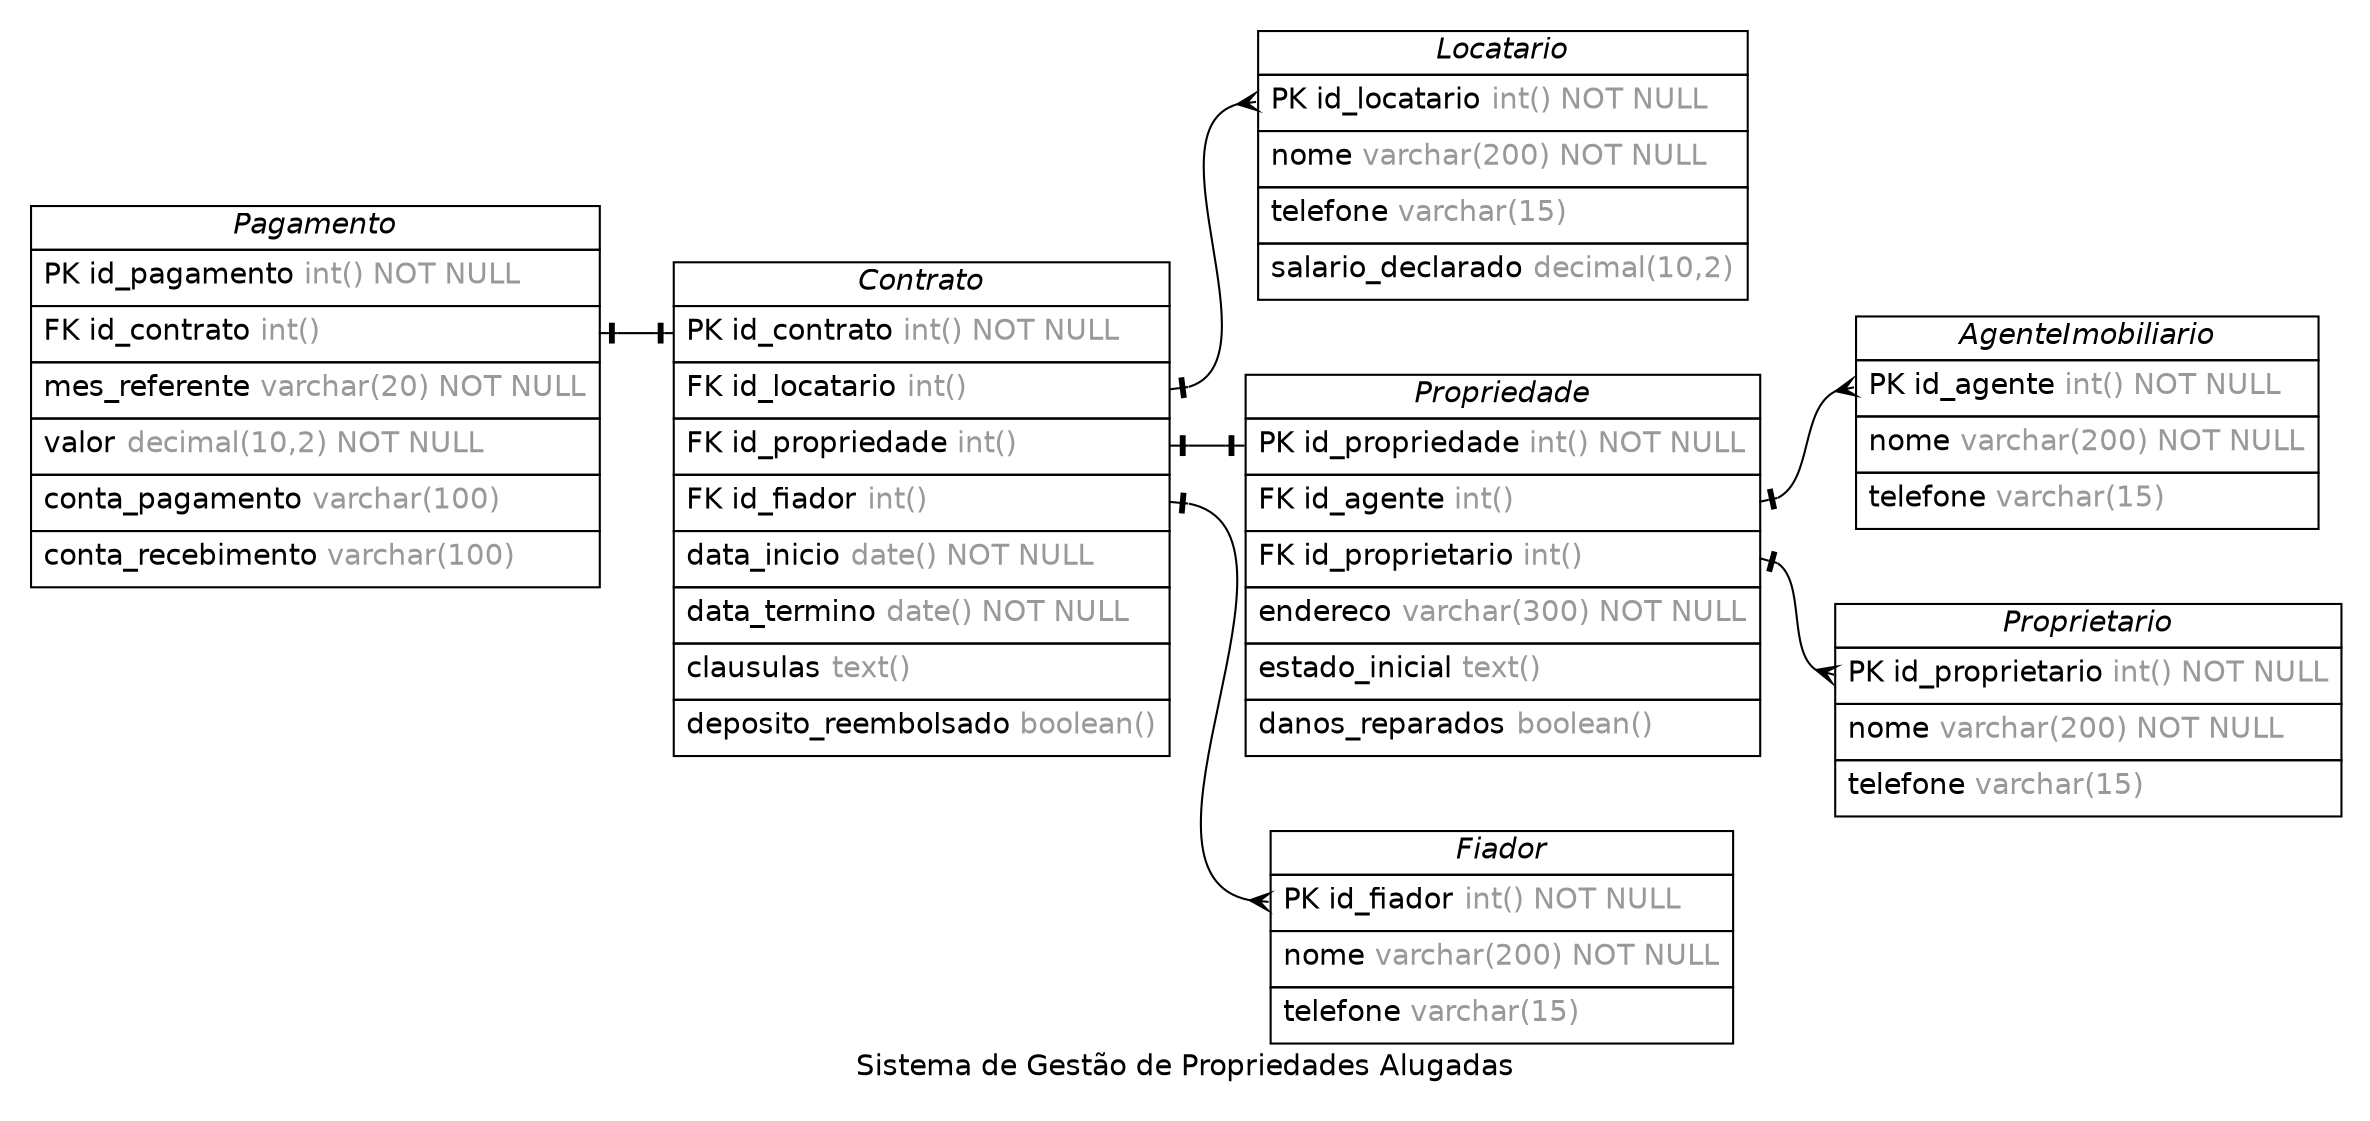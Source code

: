 /* created with ERDot < https://github.com/ehne/ERDot > */
digraph G {
    graph [
        nodesep=0.5;
        rankdir="LR";
        concentrate=true;
        splines="spline";
        fontname="Helvetica";
        pad="0.2,0.2",
        label="Sistema de Gestão de Propriedades Alugadas",
        
    ];
    
    node [shape=plain, fontname="Helvetica"];
    edge [
        dir=both,
        fontsize=12,
        arrowsize=0.9,
        penwidth=1.0,
        labelangle=32,
        labeldistance=1.8,
        fontname="Helvetica"
    ];
    
    "AgenteImobiliario" [ label=<
        <table border="0" cellborder="1" cellspacing="0" >
        <tr><td><i>AgenteImobiliario</i></td></tr>
        <tr><td port="id_agente" align="left" cellpadding="5">PK id_agente <font color="grey60">int() NOT NULL</font></td></tr>
        <tr><td port="nome" align="left" cellpadding="5">nome <font color="grey60">varchar(200) NOT NULL</font></td></tr>
        <tr><td port="telefone" align="left" cellpadding="5">telefone <font color="grey60">varchar(15)</font></td></tr>
    </table>>];
    "Proprietario" [ label=<
        <table border="0" cellborder="1" cellspacing="0" >
        <tr><td><i>Proprietario</i></td></tr>
        <tr><td port="id_proprietario" align="left" cellpadding="5">PK id_proprietario <font color="grey60">int() NOT NULL</font></td></tr>
        <tr><td port="nome" align="left" cellpadding="5">nome <font color="grey60">varchar(200) NOT NULL</font></td></tr>
        <tr><td port="telefone" align="left" cellpadding="5">telefone <font color="grey60">varchar(15)</font></td></tr>
    </table>>];
    "Locatario" [ label=<
        <table border="0" cellborder="1" cellspacing="0" >
        <tr><td><i>Locatario</i></td></tr>
        <tr><td port="id_locatario" align="left" cellpadding="5">PK id_locatario <font color="grey60">int() NOT NULL</font></td></tr>
        <tr><td port="nome" align="left" cellpadding="5">nome <font color="grey60">varchar(200) NOT NULL</font></td></tr>
        <tr><td port="telefone" align="left" cellpadding="5">telefone <font color="grey60">varchar(15)</font></td></tr>
        <tr><td port="salario_declarado" align="left" cellpadding="5">salario_declarado <font color="grey60">decimal(10,2)</font></td></tr>
    </table>>];
    "Fiador" [ label=<
        <table border="0" cellborder="1" cellspacing="0" >
        <tr><td><i>Fiador</i></td></tr>
        <tr><td port="id_fiador" align="left" cellpadding="5">PK id_fiador <font color="grey60">int() NOT NULL</font></td></tr>
        <tr><td port="nome" align="left" cellpadding="5">nome <font color="grey60">varchar(200) NOT NULL</font></td></tr>
        <tr><td port="telefone" align="left" cellpadding="5">telefone <font color="grey60">varchar(15)</font></td></tr>
    </table>>];
    "Propriedade" [ label=<
        <table border="0" cellborder="1" cellspacing="0" >
        <tr><td><i>Propriedade</i></td></tr>
        <tr><td port="id_propriedade" align="left" cellpadding="5">PK id_propriedade <font color="grey60">int() NOT NULL</font></td></tr>
        <tr><td port="id_agente" align="left" cellpadding="5">FK id_agente <font color="grey60">int()</font></td></tr>
        <tr><td port="id_proprietario" align="left" cellpadding="5">FK id_proprietario <font color="grey60">int()</font></td></tr>
        <tr><td port="endereco" align="left" cellpadding="5">endereco <font color="grey60">varchar(300) NOT NULL</font></td></tr>
        <tr><td port="estado_inicial" align="left" cellpadding="5">estado_inicial <font color="grey60">text()</font></td></tr>
        <tr><td port="danos_reparados" align="left" cellpadding="5">danos_reparados <font color="grey60">boolean()</font></td></tr>
    </table>>];
    "Contrato" [ label=<
        <table border="0" cellborder="1" cellspacing="0" >
        <tr><td><i>Contrato</i></td></tr>
        <tr><td port="id_contrato" align="left" cellpadding="5">PK id_contrato <font color="grey60">int() NOT NULL</font></td></tr>
        <tr><td port="id_locatario" align="left" cellpadding="5">FK id_locatario <font color="grey60">int()</font></td></tr>
        <tr><td port="id_propriedade" align="left" cellpadding="5">FK id_propriedade <font color="grey60">int()</font></td></tr>
        <tr><td port="id_fiador" align="left" cellpadding="5">FK id_fiador <font color="grey60">int()</font></td></tr>
        <tr><td port="data_inicio" align="left" cellpadding="5">data_inicio <font color="grey60">date() NOT NULL</font></td></tr>
        <tr><td port="data_termino" align="left" cellpadding="5">data_termino <font color="grey60">date() NOT NULL</font></td></tr>
        <tr><td port="clausulas" align="left" cellpadding="5">clausulas <font color="grey60">text()</font></td></tr>
        <tr><td port="deposito_reembolsado" align="left" cellpadding="5">deposito_reembolsado <font color="grey60">boolean()</font></td></tr>
    </table>>];
    "Pagamento" [ label=<
        <table border="0" cellborder="1" cellspacing="0" >
        <tr><td><i>Pagamento</i></td></tr>
        <tr><td port="id_pagamento" align="left" cellpadding="5">PK id_pagamento <font color="grey60">int() NOT NULL</font></td></tr>
        <tr><td port="id_contrato" align="left" cellpadding="5">FK id_contrato <font color="grey60">int()</font></td></tr>
        <tr><td port="mes_referente" align="left" cellpadding="5">mes_referente <font color="grey60">varchar(20) NOT NULL</font></td></tr>
        <tr><td port="valor" align="left" cellpadding="5">valor <font color="grey60">decimal(10,2) NOT NULL</font></td></tr>
        <tr><td port="conta_pagamento" align="left" cellpadding="5">conta_pagamento <font color="grey60">varchar(100)</font></td></tr>
        <tr><td port="conta_recebimento" align="left" cellpadding="5">conta_recebimento <font color="grey60">varchar(100)</font></td></tr>
    </table>>];

    
    "Propriedade":"id_agente"->"AgenteImobiliario":"id_agente" [
        arrowhead=ocrow,

        arrowtail=noneotee,
    ];

    
    "Propriedade":"id_proprietario"->"Proprietario":"id_proprietario" [
        arrowhead=ocrow,

        arrowtail=noneotee,
    ];

    
    "Contrato":"id_locatario"->"Locatario":"id_locatario" [
        arrowhead=ocrow,

        arrowtail=noneotee,
    ];

    
    "Contrato":"id_propriedade"->"Propriedade":"id_propriedade" [
        arrowhead=noneotee,

        arrowtail=noneotee,
    ];

    
    "Contrato":"id_fiador"->"Fiador":"id_fiador" [
        arrowhead=ocrow,

        arrowtail=noneotee,
    ];

    
    "Pagamento":"id_contrato"->"Contrato":"id_contrato" [
        arrowhead=noneotee,

        arrowtail=noneotee,
    ];



    

}
